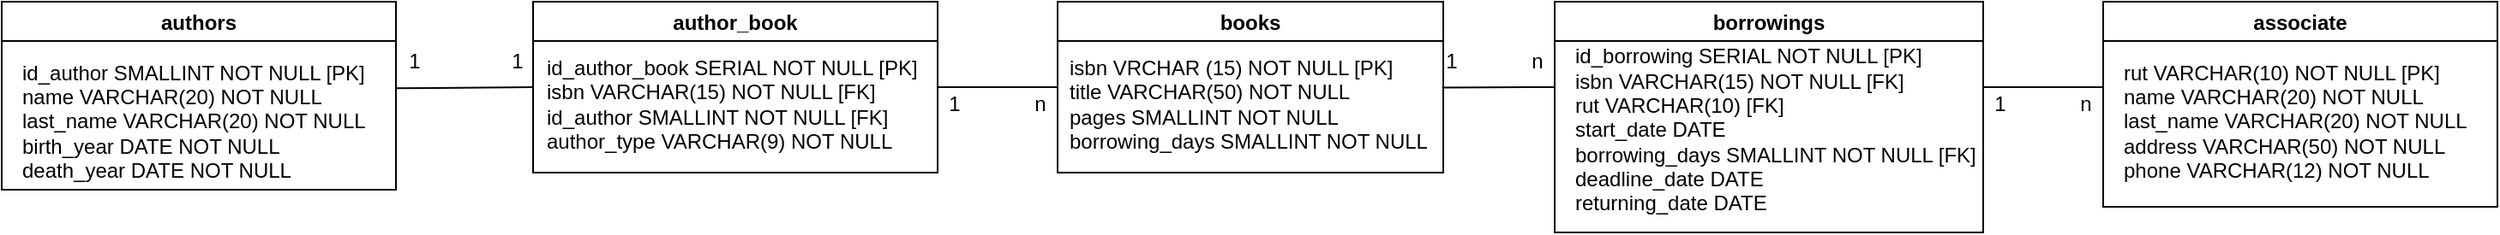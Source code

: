 <mxfile version="15.7.3" type="device"><diagram id="GTG58ei7FUR0jwiX2dIO" name="Página-1"><mxGraphModel dx="372" dy="253" grid="1" gridSize="10" guides="1" tooltips="1" connect="1" arrows="1" fold="1" page="1" pageScale="1" pageWidth="827" pageHeight="1169" math="0" shadow="0"><root><mxCell id="0"/><mxCell id="1" parent="0"/><mxCell id="afyBQpGb6h9R6_S-lgp0-1" value="authors" style="swimlane;fillColor=none;" parent="1" vertex="1"><mxGeometry x="4" y="10" width="230" height="110" as="geometry"/></mxCell><mxCell id="afyBQpGb6h9R6_S-lgp0-3" value="id_author SMALLINT NOT NULL [PK]&lt;br&gt;name VARCHAR(20) NOT NULL&lt;br&gt;last_name VARCHAR(20) NOT NULL&lt;br&gt;birth_year DATE NOT NULL&lt;br&gt;death_year DATE NOT NULL" style="text;html=1;align=left;verticalAlign=middle;resizable=0;points=[];autosize=1;strokeColor=none;fillColor=none;" parent="afyBQpGb6h9R6_S-lgp0-1" vertex="1"><mxGeometry x="10" y="30" width="220" height="80" as="geometry"/></mxCell><mxCell id="afyBQpGb6h9R6_S-lgp0-4" value="books" style="swimlane;fillColor=none;align=center;" parent="1" vertex="1"><mxGeometry x="620" y="10" width="225" height="100" as="geometry"/></mxCell><mxCell id="afyBQpGb6h9R6_S-lgp0-5" value="&lt;span&gt;isbn VRCHAR (15) NOT NULL [PK]&lt;br&gt;title VARCHAR(50) NOT NULL&lt;br&gt;pages SMALLINT NOT NULL&lt;br&gt;borrowing_days SMALLINT NOT NULL&lt;br&gt;&lt;/span&gt;" style="text;html=1;align=left;verticalAlign=middle;resizable=0;points=[];autosize=1;strokeColor=none;fillColor=none;" parent="afyBQpGb6h9R6_S-lgp0-4" vertex="1"><mxGeometry x="5" y="30" width="220" height="60" as="geometry"/></mxCell><mxCell id="afyBQpGb6h9R6_S-lgp0-11" value="borrowings" style="swimlane;fillColor=none;align=center;" parent="1" vertex="1"><mxGeometry x="910" y="10" width="250" height="135" as="geometry"/></mxCell><mxCell id="afyBQpGb6h9R6_S-lgp0-12" value="id_borrowing SERIAL NOT NULL [PK]&lt;br&gt;isbn VARCHAR(15) NOT NULL [FK]&lt;br&gt;rut VARCHAR(10) [FK]&lt;br&gt;start_date DATE&lt;br&gt;borrowing_days SMALLINT NOT NULL [FK]&lt;br&gt;deadline_date DATE&lt;br&gt;returning_date DATE" style="text;html=1;align=left;verticalAlign=middle;resizable=0;points=[];autosize=1;strokeColor=none;fillColor=none;" parent="afyBQpGb6h9R6_S-lgp0-11" vertex="1"><mxGeometry x="10" y="25" width="250" height="100" as="geometry"/></mxCell><mxCell id="afyBQpGb6h9R6_S-lgp0-13" value="associate" style="swimlane;fillColor=none;align=center;" parent="1" vertex="1"><mxGeometry x="1230" y="10" width="230" height="120" as="geometry"/></mxCell><mxCell id="afyBQpGb6h9R6_S-lgp0-14" value="rut VARCHAR(10) NOT NULL [PK]&lt;br&gt;name VARCHAR(20) NOT NULL&lt;br&gt;last_name VARCHAR(20) NOT NULL&lt;br&gt;address VARCHAR(50) NOT NULL&lt;br&gt;phone VARCHAR(12) NOT NULL" style="text;html=1;align=left;verticalAlign=middle;resizable=0;points=[];autosize=1;strokeColor=none;fillColor=none;" parent="afyBQpGb6h9R6_S-lgp0-13" vertex="1"><mxGeometry x="10" y="30" width="220" height="80" as="geometry"/></mxCell><mxCell id="7HIfozN63A6AJ-d89-Lg-4" value="author_book" style="swimlane;fillColor=none;" parent="1" vertex="1"><mxGeometry x="314" y="10" width="236" height="100" as="geometry"/></mxCell><mxCell id="7HIfozN63A6AJ-d89-Lg-5" value="id_author_book SERIAL NOT NULL [PK]&lt;br&gt;isbn VARCHAR(15) NOT NULL [FK]&lt;br&gt;id_author SMALLINT NOT NULL [FK]&lt;br&gt;author_type VARCHAR(9) NOT NULL" style="text;html=1;align=left;verticalAlign=middle;resizable=0;points=[];autosize=1;strokeColor=none;fillColor=none;" parent="7HIfozN63A6AJ-d89-Lg-4" vertex="1"><mxGeometry x="6" y="30" width="230" height="60" as="geometry"/></mxCell><mxCell id="7HIfozN63A6AJ-d89-Lg-9" value="" style="endArrow=none;html=1;rounded=0;entryX=0;entryY=0.5;entryDx=0;entryDy=0;exitX=0.999;exitY=0.258;exitDx=0;exitDy=0;exitPerimeter=0;" parent="1" source="afyBQpGb6h9R6_S-lgp0-3" target="7HIfozN63A6AJ-d89-Lg-4" edge="1"><mxGeometry width="50" height="50" relative="1" as="geometry"><mxPoint x="270" y="60" as="sourcePoint"/><mxPoint x="160" y="10" as="targetPoint"/></mxGeometry></mxCell><mxCell id="7HIfozN63A6AJ-d89-Lg-13" value="" style="endArrow=none;html=1;rounded=0;entryX=0;entryY=0.5;entryDx=0;entryDy=0;exitX=1;exitY=0.333;exitDx=0;exitDy=0;exitPerimeter=0;" parent="1" source="7HIfozN63A6AJ-d89-Lg-5" target="afyBQpGb6h9R6_S-lgp0-4" edge="1"><mxGeometry width="50" height="50" relative="1" as="geometry"><mxPoint x="580" y="60" as="sourcePoint"/><mxPoint x="550" y="10" as="targetPoint"/></mxGeometry></mxCell><mxCell id="7HIfozN63A6AJ-d89-Lg-14" value="" style="endArrow=none;html=1;rounded=0;exitX=0.997;exitY=0.337;exitDx=0;exitDy=0;exitPerimeter=0;" parent="1" source="afyBQpGb6h9R6_S-lgp0-5" edge="1"><mxGeometry width="50" height="50" relative="1" as="geometry"><mxPoint x="840" y="60" as="sourcePoint"/><mxPoint x="910" y="60" as="targetPoint"/></mxGeometry></mxCell><mxCell id="7HIfozN63A6AJ-d89-Lg-15" value="" style="endArrow=none;html=1;rounded=0;" parent="1" edge="1"><mxGeometry width="50" height="50" relative="1" as="geometry"><mxPoint x="1160" y="60" as="sourcePoint"/><mxPoint x="1230" y="60" as="targetPoint"/></mxGeometry></mxCell><mxCell id="7HIfozN63A6AJ-d89-Lg-16" value="1&amp;nbsp; &amp;nbsp; &amp;nbsp; &amp;nbsp; &amp;nbsp; &amp;nbsp; &amp;nbsp; &amp;nbsp; 1" style="text;html=1;strokeColor=none;fillColor=none;align=center;verticalAlign=middle;whiteSpace=wrap;rounded=0;" parent="1" vertex="1"><mxGeometry x="240" y="30" width="70" height="30" as="geometry"/></mxCell><mxCell id="7HIfozN63A6AJ-d89-Lg-18" value="1&amp;nbsp; &amp;nbsp; &amp;nbsp; &amp;nbsp; &amp;nbsp; &amp;nbsp; &amp;nbsp;n" style="text;html=1;strokeColor=none;fillColor=none;align=center;verticalAlign=middle;whiteSpace=wrap;rounded=0;" parent="1" vertex="1"><mxGeometry x="840" y="30" width="70" height="30" as="geometry"/></mxCell><mxCell id="7HIfozN63A6AJ-d89-Lg-20" value="1&amp;nbsp; &amp;nbsp; &amp;nbsp; &amp;nbsp; &amp;nbsp; &amp;nbsp; &amp;nbsp;n" style="text;html=1;strokeColor=none;fillColor=none;align=center;verticalAlign=middle;whiteSpace=wrap;rounded=0;" parent="1" vertex="1"><mxGeometry x="1160" y="55" width="70" height="30" as="geometry"/></mxCell><mxCell id="vJuQc7m9F6M4Mfrfeu7N-1" value="1&amp;nbsp; &amp;nbsp; &amp;nbsp; &amp;nbsp; &amp;nbsp; &amp;nbsp; &amp;nbsp;n" style="text;html=1;strokeColor=none;fillColor=none;align=center;verticalAlign=middle;whiteSpace=wrap;rounded=0;" vertex="1" parent="1"><mxGeometry x="550" y="55" width="70" height="30" as="geometry"/></mxCell></root></mxGraphModel></diagram></mxfile>